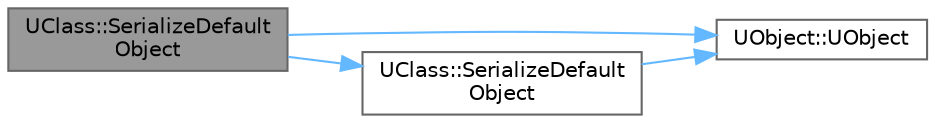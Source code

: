 digraph "UClass::SerializeDefaultObject"
{
 // INTERACTIVE_SVG=YES
 // LATEX_PDF_SIZE
  bgcolor="transparent";
  edge [fontname=Helvetica,fontsize=10,labelfontname=Helvetica,labelfontsize=10];
  node [fontname=Helvetica,fontsize=10,shape=box,height=0.2,width=0.4];
  rankdir="LR";
  Node1 [id="Node000001",label="UClass::SerializeDefault\lObject",height=0.2,width=0.4,color="gray40", fillcolor="grey60", style="filled", fontcolor="black",tooltip="serializes the passed in object as this class's default object using the given archive"];
  Node1 -> Node2 [id="edge1_Node000001_Node000002",color="steelblue1",style="solid",tooltip=" "];
  Node2 [id="Node000002",label="UObject::UObject",height=0.2,width=0.4,color="grey40", fillcolor="white", style="filled",URL="$df/def/classUObject.html#ae1e8afb0b1117edf494eab22aea37761",tooltip="Default constructor."];
  Node1 -> Node3 [id="edge2_Node000001_Node000003",color="steelblue1",style="solid",tooltip=" "];
  Node3 [id="Node000003",label="UClass::SerializeDefault\lObject",height=0.2,width=0.4,color="grey40", fillcolor="white", style="filled",URL="$d4/d77/classUClass.html#a632fd766ec6d7cd7a68273c815d810b9",tooltip="serializes the passed in object as this class's default object using the given archive slot"];
  Node3 -> Node2 [id="edge3_Node000003_Node000002",color="steelblue1",style="solid",tooltip=" "];
}
